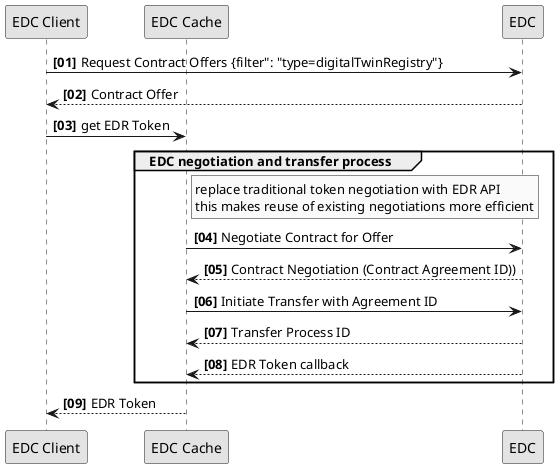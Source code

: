 @startuml
skinparam monochrome true
skinparam shadowing false
skinparam defaultFontName "Architects daughter"


autonumber "<b>[00]"

participant "EDC Client" as IRS
participant "EDC Cache" as edc_cache
participant "EDC" as EDC

IRS -> EDC: Request Contract Offers {filter": "type=digitalTwinRegistry"}
IRS <-- EDC: Contract Offer

IRS -> edc_cache: get EDR Token

group EDC negotiation and transfer process
    rnote right edc_cache
        replace traditional token negotiation with EDR API
        this makes reuse of existing negotiations more efficient
    end note

    edc_cache -> EDC: Negotiate Contract for Offer
    edc_cache <-- EDC: Contract Negotiation (Contract Agreement ID))

    edc_cache -> EDC: Initiate Transfer with Agreement ID
    edc_cache <-- EDC: Transfer Process ID

    edc_cache <-- EDC : EDR Token callback
end

IRS <-- edc_cache: EDR Token

@enduml
